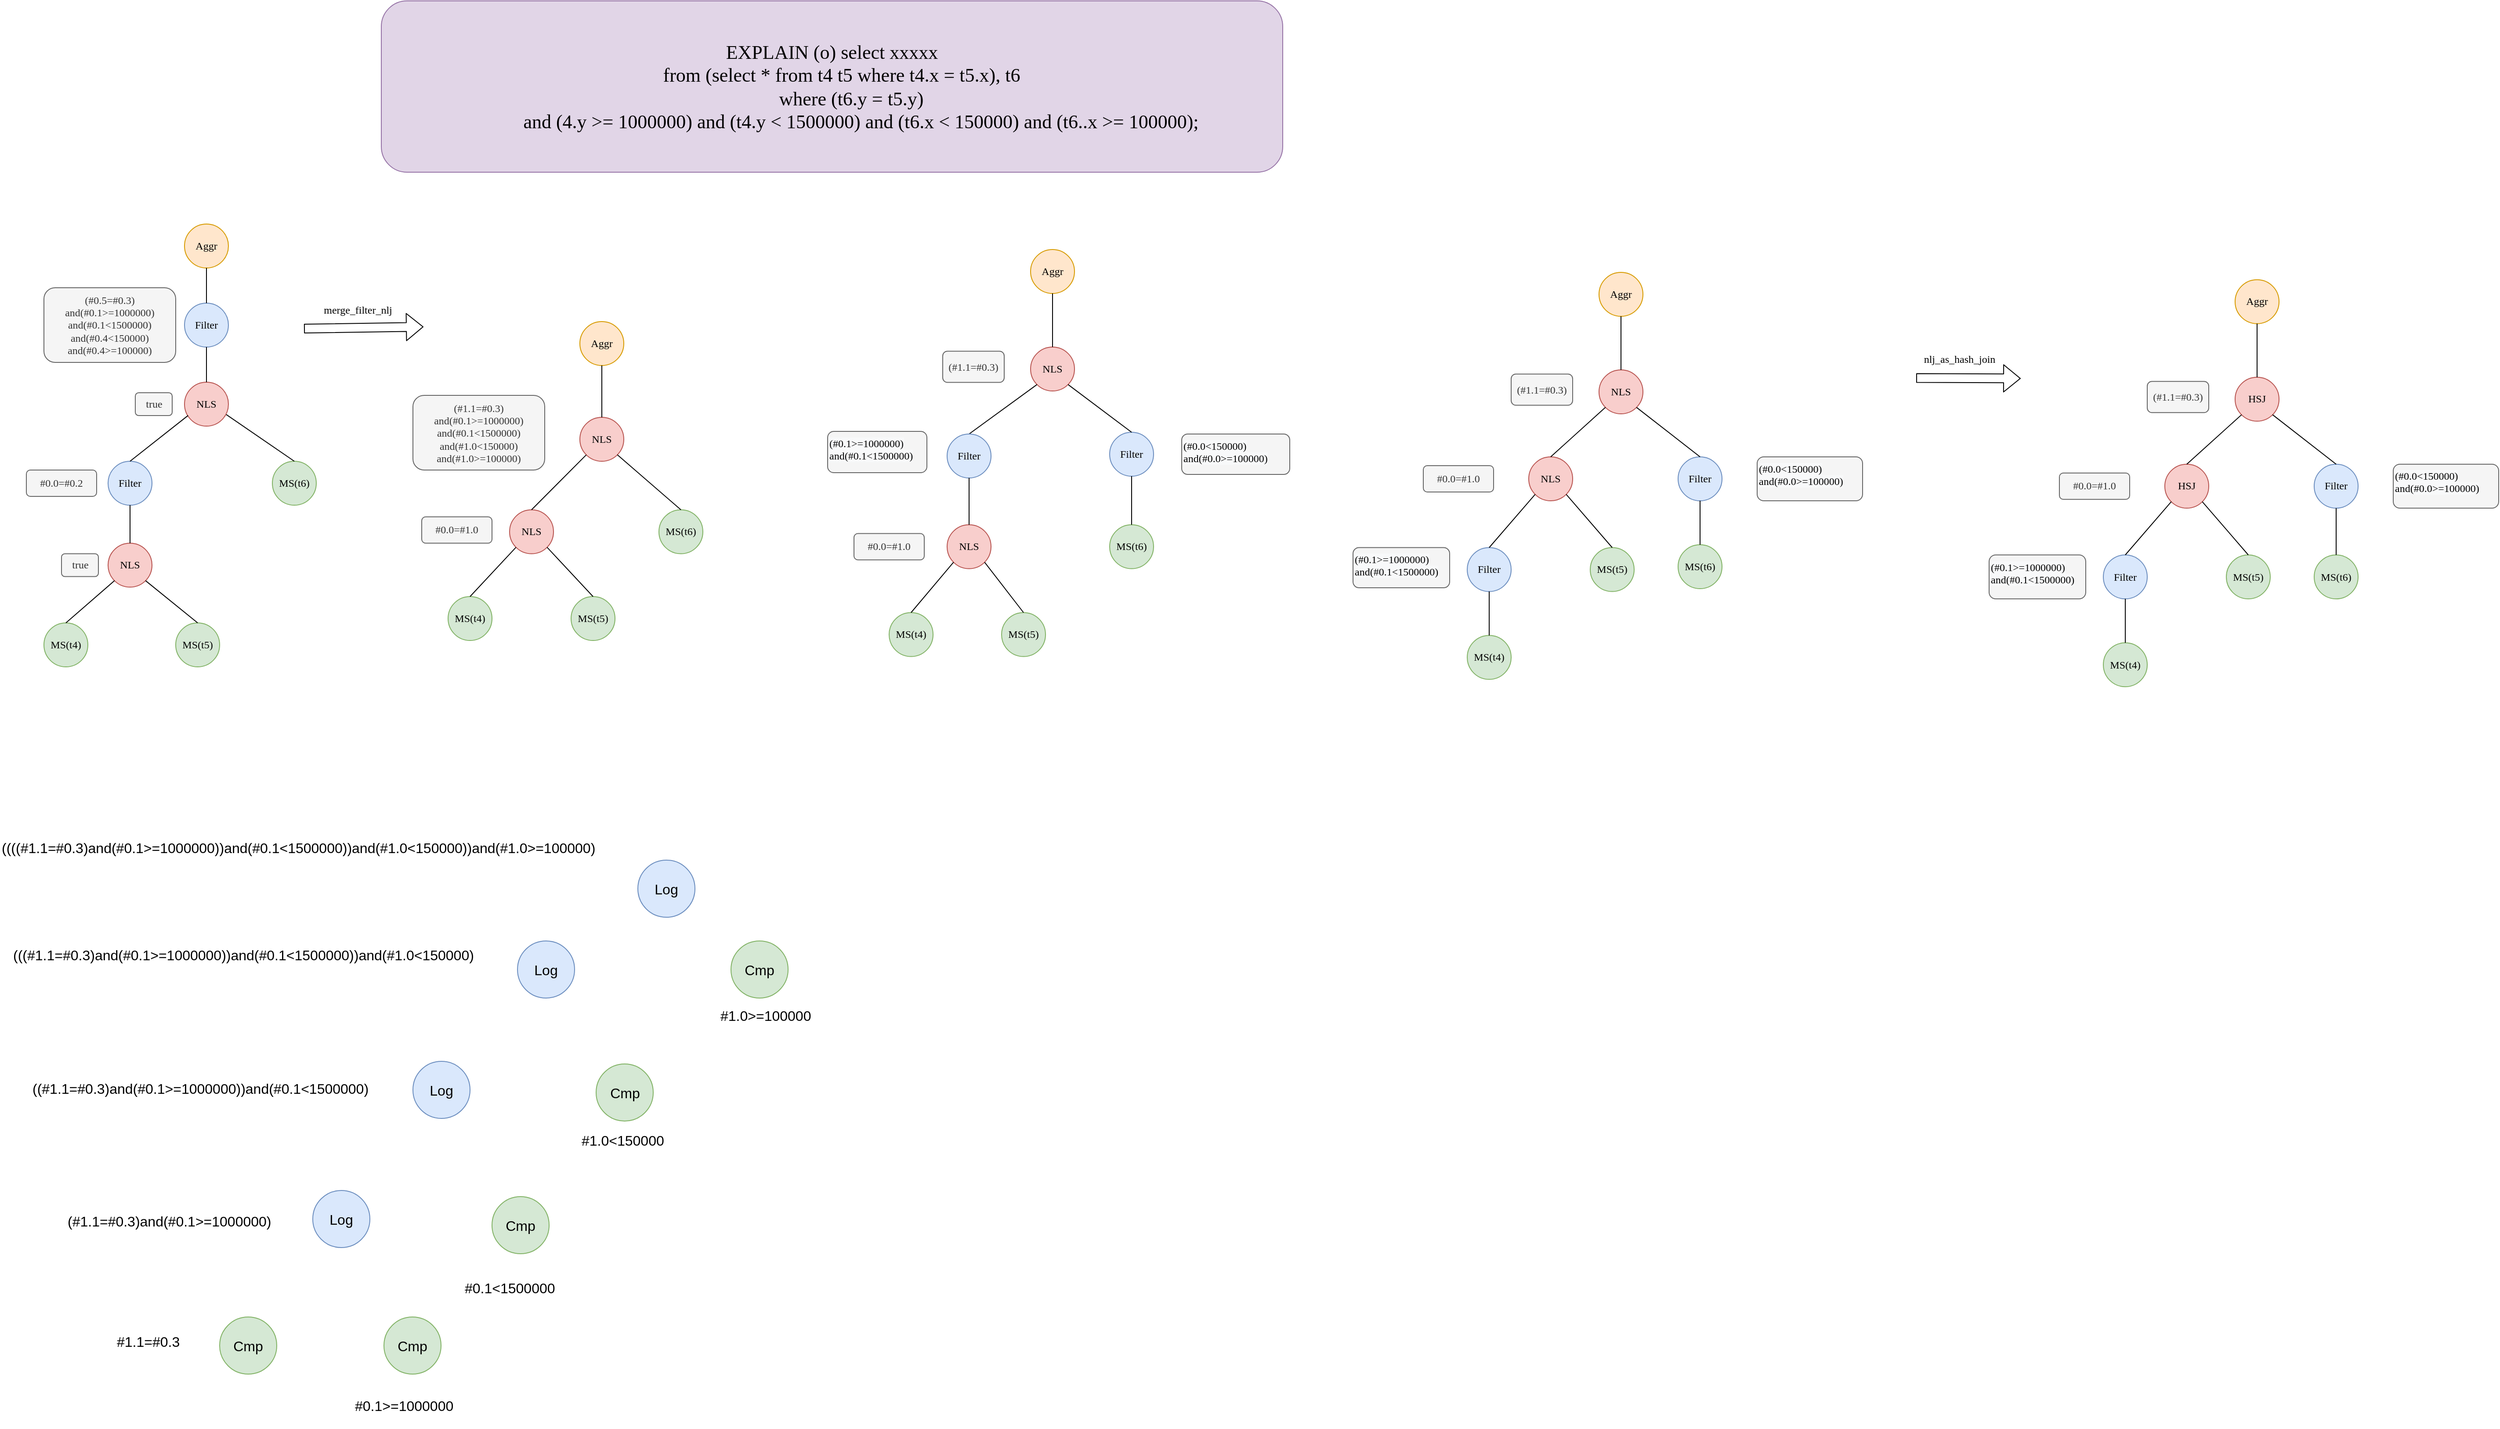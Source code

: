 <mxfile version="20.3.0" type="device"><diagram id="5BOaYVSfioatcunA-QAa" name="第 1 页"><mxGraphModel dx="1883" dy="1316" grid="0" gridSize="10" guides="1" tooltips="1" connect="1" arrows="1" fold="1" page="0" pageScale="1" pageWidth="827" pageHeight="1169" background="none" math="0" shadow="0"><root><mxCell id="0"/><mxCell id="1" parent="0"/><mxCell id="GX9_ylakRHhqw2hzTpyP-2" value="&lt;font face=&quot;Comic Sans MS&quot;&gt;Aggr&lt;/font&gt;" style="ellipse;whiteSpace=wrap;html=1;aspect=fixed;fillColor=#ffe6cc;strokeColor=#d79b00;rounded=1;" vertex="1" parent="1"><mxGeometry x="40" y="196" width="50" height="50" as="geometry"/></mxCell><mxCell id="GX9_ylakRHhqw2hzTpyP-3" value="&lt;font face=&quot;Comic Sans MS&quot;&gt;Filter&lt;/font&gt;" style="ellipse;whiteSpace=wrap;html=1;aspect=fixed;fillColor=#dae8fc;strokeColor=#6c8ebf;rounded=1;" vertex="1" parent="1"><mxGeometry x="40" y="286" width="50" height="50" as="geometry"/></mxCell><mxCell id="GX9_ylakRHhqw2hzTpyP-4" value="&lt;font face=&quot;Comic Sans MS&quot;&gt;Filter&lt;/font&gt;" style="ellipse;whiteSpace=wrap;html=1;aspect=fixed;fillColor=#dae8fc;strokeColor=#6c8ebf;direction=west;rounded=1;" vertex="1" parent="1"><mxGeometry x="-47" y="466" width="50" height="50" as="geometry"/></mxCell><mxCell id="GX9_ylakRHhqw2hzTpyP-5" value="&lt;font face=&quot;Comic Sans MS&quot;&gt;MS(t6)&lt;/font&gt;" style="ellipse;whiteSpace=wrap;html=1;aspect=fixed;fillColor=#d5e8d4;strokeColor=#82b366;rounded=1;" vertex="1" parent="1"><mxGeometry x="140" y="466" width="50" height="50" as="geometry"/></mxCell><mxCell id="GX9_ylakRHhqw2hzTpyP-6" value="&lt;font face=&quot;Comic Sans MS&quot;&gt;NLS&lt;/font&gt;" style="ellipse;whiteSpace=wrap;html=1;aspect=fixed;fillColor=#f8cecc;strokeColor=#b85450;rounded=1;" vertex="1" parent="1"><mxGeometry x="-47" y="559.25" width="50" height="50" as="geometry"/></mxCell><mxCell id="GX9_ylakRHhqw2hzTpyP-7" value="&lt;font face=&quot;Comic Sans MS&quot;&gt;MS(t4)&lt;/font&gt;" style="ellipse;whiteSpace=wrap;html=1;aspect=fixed;fillColor=#d5e8d4;strokeColor=#82b366;rounded=1;" vertex="1" parent="1"><mxGeometry x="-120" y="650" width="50" height="50" as="geometry"/></mxCell><mxCell id="GX9_ylakRHhqw2hzTpyP-8" value="&lt;font face=&quot;Comic Sans MS&quot;&gt;MS(t5)&lt;br&gt;&lt;/font&gt;" style="ellipse;whiteSpace=wrap;html=1;aspect=fixed;fillColor=#d5e8d4;strokeColor=#82b366;direction=south;rounded=1;" vertex="1" parent="1"><mxGeometry x="30" y="650" width="50" height="50" as="geometry"/></mxCell><mxCell id="GX9_ylakRHhqw2hzTpyP-9" value="&lt;font face=&quot;Comic Sans MS&quot;&gt;NLS&lt;/font&gt;" style="ellipse;whiteSpace=wrap;html=1;aspect=fixed;fillColor=#f8cecc;strokeColor=#b85450;rounded=1;" vertex="1" parent="1"><mxGeometry x="40" y="376" width="50" height="50" as="geometry"/></mxCell><mxCell id="GX9_ylakRHhqw2hzTpyP-10" value="(#0.5=#0.3)&lt;br&gt;and(#0.1&amp;gt;=1000000)&lt;br&gt;and(#0.1&amp;lt;1500000)&lt;br&gt;and(#0.4&amp;lt;150000)&lt;br&gt;and(#0.4&amp;gt;=100000)" style="text;html=1;strokeColor=#666666;fillColor=#f5f5f5;align=center;verticalAlign=middle;whiteSpace=wrap;rounded=1;fontFamily=Comic Sans MS;fontColor=#333333;" vertex="1" parent="1"><mxGeometry x="-120" y="268.5" width="150" height="85" as="geometry"/></mxCell><mxCell id="GX9_ylakRHhqw2hzTpyP-11" value="&lt;div style=&quot;font-size: 22px;&quot;&gt;&lt;font style=&quot;font-size: 22px;&quot;&gt;EXPLAIN (o) select xxxxx&lt;/font&gt;&lt;/div&gt;&lt;div style=&quot;font-size: 22px;&quot;&gt;&lt;font style=&quot;font-size: 22px;&quot;&gt;&amp;nbsp; &amp;nbsp; from (select * from t4 t5 where t4.x = t5.x), t6&lt;/font&gt;&lt;/div&gt;&lt;div style=&quot;font-size: 22px;&quot;&gt;&lt;font style=&quot;font-size: 22px;&quot;&gt;&amp;nbsp; &amp;nbsp; &amp;nbsp; &amp;nbsp; where (t6.y = t5.y)&lt;/font&gt;&lt;/div&gt;&lt;div style=&quot;font-size: 22px;&quot;&gt;&lt;font style=&quot;font-size: 22px;&quot;&gt;&amp;nbsp; &amp;nbsp; &amp;nbsp; &amp;nbsp; &amp;nbsp; &amp;nbsp; and (4.y &amp;gt;= 1000000) and (t4.y &amp;lt; 1500000) and (t6.x &amp;lt; 150000) and (t6..x &amp;gt;= 100000);&lt;/font&gt;&lt;/div&gt;" style="text;html=1;align=center;verticalAlign=middle;whiteSpace=wrap;rounded=1;fontFamily=Lucida Console;fontStyle=0;fillColor=#e1d5e7;strokeColor=#9673a6;" vertex="1" parent="1"><mxGeometry x="264" y="-58" width="1026" height="195" as="geometry"/></mxCell><mxCell id="GX9_ylakRHhqw2hzTpyP-23" value="&lt;font face=&quot;Comic Sans MS&quot;&gt;Aggr&lt;/font&gt;" style="ellipse;whiteSpace=wrap;html=1;aspect=fixed;fillColor=#ffe6cc;strokeColor=#d79b00;rounded=1;" vertex="1" parent="1"><mxGeometry x="490" y="307" width="50" height="50" as="geometry"/></mxCell><mxCell id="GX9_ylakRHhqw2hzTpyP-27" value="&lt;font face=&quot;Comic Sans MS&quot;&gt;NLS&lt;/font&gt;" style="ellipse;whiteSpace=wrap;html=1;aspect=fixed;fillColor=#f8cecc;strokeColor=#b85450;rounded=1;" vertex="1" parent="1"><mxGeometry x="410" y="521.25" width="50" height="50" as="geometry"/></mxCell><mxCell id="GX9_ylakRHhqw2hzTpyP-30" value="&lt;font face=&quot;Comic Sans MS&quot;&gt;NLS&lt;/font&gt;" style="ellipse;whiteSpace=wrap;html=1;aspect=fixed;fillColor=#f8cecc;strokeColor=#b85450;rounded=1;" vertex="1" parent="1"><mxGeometry x="490" y="416" width="50" height="50" as="geometry"/></mxCell><mxCell id="GX9_ylakRHhqw2hzTpyP-31" value="(#1.1=#0.3)&lt;br&gt;and(#0.1&amp;gt;=1000000)&lt;br&gt;and(#0.1&amp;lt;1500000)&lt;br&gt;and(#1.0&amp;lt;150000)&lt;br&gt;and(#1.0&amp;gt;=100000)" style="text;html=1;strokeColor=#666666;fillColor=#f5f5f5;align=center;verticalAlign=middle;whiteSpace=wrap;rounded=1;fontFamily=Comic Sans MS;fontColor=#333333;" vertex="1" parent="1"><mxGeometry x="300" y="391" width="150" height="85" as="geometry"/></mxCell><mxCell id="GX9_ylakRHhqw2hzTpyP-33" value="#0.0=#0.2" style="text;html=1;strokeColor=#666666;fillColor=#f5f5f5;align=center;verticalAlign=middle;whiteSpace=wrap;rounded=1;fontFamily=Comic Sans MS;fontColor=#333333;" vertex="1" parent="1"><mxGeometry x="-140" y="476" width="80" height="30" as="geometry"/></mxCell><mxCell id="GX9_ylakRHhqw2hzTpyP-34" value="true" style="text;html=1;align=center;verticalAlign=middle;resizable=0;points=[];autosize=1;strokeColor=#666666;fillColor=#f5f5f5;fontFamily=Comic Sans MS;fontColor=#333333;rounded=1;" vertex="1" parent="1"><mxGeometry x="-16" y="388" width="42" height="26" as="geometry"/></mxCell><mxCell id="GX9_ylakRHhqw2hzTpyP-35" value="true" style="text;html=1;align=center;verticalAlign=middle;resizable=0;points=[];autosize=1;strokeColor=#666666;fillColor=#f5f5f5;fontFamily=Comic Sans MS;fontColor=#333333;rounded=1;" vertex="1" parent="1"><mxGeometry x="-100" y="571.25" width="42" height="26" as="geometry"/></mxCell><mxCell id="GX9_ylakRHhqw2hzTpyP-36" value="#0.0=#1.0" style="text;html=1;strokeColor=#666666;fillColor=#f5f5f5;align=center;verticalAlign=middle;whiteSpace=wrap;rounded=1;fontFamily=Comic Sans MS;fontColor=#333333;" vertex="1" parent="1"><mxGeometry x="310" y="529.25" width="80" height="30" as="geometry"/></mxCell><mxCell id="GX9_ylakRHhqw2hzTpyP-37" value="&lt;font face=&quot;Comic Sans MS&quot;&gt;MS(t6)&lt;/font&gt;" style="ellipse;whiteSpace=wrap;html=1;aspect=fixed;fillColor=#d5e8d4;strokeColor=#82b366;rounded=1;" vertex="1" parent="1"><mxGeometry x="580" y="521.25" width="50" height="50" as="geometry"/></mxCell><mxCell id="GX9_ylakRHhqw2hzTpyP-38" value="&lt;font face=&quot;Comic Sans MS&quot;&gt;MS(t4)&lt;/font&gt;" style="ellipse;whiteSpace=wrap;html=1;aspect=fixed;fillColor=#d5e8d4;strokeColor=#82b366;rounded=1;" vertex="1" parent="1"><mxGeometry x="340" y="620" width="50" height="50" as="geometry"/></mxCell><mxCell id="GX9_ylakRHhqw2hzTpyP-39" value="&lt;font face=&quot;Comic Sans MS&quot;&gt;MS(t5)&lt;br&gt;&lt;/font&gt;" style="ellipse;whiteSpace=wrap;html=1;aspect=fixed;fillColor=#d5e8d4;strokeColor=#82b366;rounded=1;" vertex="1" parent="1"><mxGeometry x="480" y="620" width="50" height="50" as="geometry"/></mxCell><mxCell id="GX9_ylakRHhqw2hzTpyP-40" value="&lt;font face=&quot;Comic Sans MS&quot;&gt;Aggr&lt;/font&gt;" style="ellipse;whiteSpace=wrap;html=1;aspect=fixed;fillColor=#ffe6cc;strokeColor=#d79b00;rounded=1;" vertex="1" parent="1"><mxGeometry x="1650" y="251" width="50" height="50" as="geometry"/></mxCell><mxCell id="GX9_ylakRHhqw2hzTpyP-41" value="&lt;font face=&quot;Comic Sans MS&quot;&gt;NLS&lt;/font&gt;" style="ellipse;whiteSpace=wrap;html=1;aspect=fixed;fillColor=#f8cecc;strokeColor=#b85450;rounded=1;" vertex="1" parent="1"><mxGeometry x="1570" y="461" width="50" height="50" as="geometry"/></mxCell><mxCell id="GX9_ylakRHhqw2hzTpyP-42" value="&lt;font face=&quot;Comic Sans MS&quot;&gt;NLS&lt;/font&gt;" style="ellipse;whiteSpace=wrap;html=1;aspect=fixed;fillColor=#f8cecc;strokeColor=#b85450;rounded=1;" vertex="1" parent="1"><mxGeometry x="1650" y="362" width="50" height="50" as="geometry"/></mxCell><mxCell id="GX9_ylakRHhqw2hzTpyP-43" value="(#1.1=#0.3)&lt;br&gt;" style="text;html=1;strokeColor=#666666;fillColor=#f5f5f5;align=center;verticalAlign=middle;whiteSpace=wrap;rounded=1;fontFamily=Comic Sans MS;fontColor=#333333;" vertex="1" parent="1"><mxGeometry x="1550" y="366.75" width="70" height="35.5" as="geometry"/></mxCell><mxCell id="GX9_ylakRHhqw2hzTpyP-44" value="#0.0=#1.0" style="text;html=1;strokeColor=#666666;fillColor=#f5f5f5;align=center;verticalAlign=middle;whiteSpace=wrap;rounded=1;fontFamily=Comic Sans MS;fontColor=#333333;" vertex="1" parent="1"><mxGeometry x="1450" y="471" width="80" height="30" as="geometry"/></mxCell><mxCell id="GX9_ylakRHhqw2hzTpyP-45" value="&lt;font face=&quot;Comic Sans MS&quot;&gt;MS(t6)&lt;/font&gt;" style="ellipse;whiteSpace=wrap;html=1;aspect=fixed;fillColor=#d5e8d4;strokeColor=#82b366;rounded=1;" vertex="1" parent="1"><mxGeometry x="1740" y="561" width="50" height="50" as="geometry"/></mxCell><mxCell id="GX9_ylakRHhqw2hzTpyP-46" value="&lt;font face=&quot;Comic Sans MS&quot;&gt;MS(t4)&lt;/font&gt;" style="ellipse;whiteSpace=wrap;html=1;aspect=fixed;fillColor=#d5e8d4;strokeColor=#82b366;rounded=1;" vertex="1" parent="1"><mxGeometry x="1500" y="664.25" width="50" height="50" as="geometry"/></mxCell><mxCell id="GX9_ylakRHhqw2hzTpyP-47" value="&lt;font face=&quot;Comic Sans MS&quot;&gt;MS(t5)&lt;br&gt;&lt;/font&gt;" style="ellipse;whiteSpace=wrap;html=1;aspect=fixed;fillColor=#d5e8d4;strokeColor=#82b366;rounded=1;" vertex="1" parent="1"><mxGeometry x="1640" y="564.25" width="50" height="50" as="geometry"/></mxCell><mxCell id="GX9_ylakRHhqw2hzTpyP-48" value="&lt;font face=&quot;Comic Sans MS&quot;&gt;Filter&lt;/font&gt;" style="ellipse;whiteSpace=wrap;html=1;aspect=fixed;fillColor=#dae8fc;strokeColor=#6c8ebf;rounded=1;" vertex="1" parent="1"><mxGeometry x="1740" y="461" width="50" height="50" as="geometry"/></mxCell><mxCell id="GX9_ylakRHhqw2hzTpyP-49" value="&lt;font face=&quot;Comic Sans MS&quot;&gt;Filter&lt;/font&gt;" style="ellipse;whiteSpace=wrap;html=1;aspect=fixed;fillColor=#dae8fc;strokeColor=#6c8ebf;rounded=1;" vertex="1" parent="1"><mxGeometry x="1500" y="564.25" width="50" height="50" as="geometry"/></mxCell><mxCell id="GX9_ylakRHhqw2hzTpyP-50" value="&lt;span style=&quot;color: rgb(0, 0, 0); font-family: &amp;quot;Comic Sans MS&amp;quot;; font-size: 12px; font-style: normal; font-variant-ligatures: normal; font-variant-caps: normal; font-weight: 400; letter-spacing: normal; orphans: 2; text-align: center; text-indent: 0px; text-transform: none; widows: 2; word-spacing: 0px; -webkit-text-stroke-width: 0px; background-color: rgb(248, 249, 250); text-decoration-thickness: initial; text-decoration-style: initial; text-decoration-color: initial; float: none; display: inline !important;&quot;&gt;(#0.0&amp;lt;150000)&lt;/span&gt;&lt;br style=&quot;color: rgb(0, 0, 0); font-family: &amp;quot;Comic Sans MS&amp;quot;; font-size: 12px; font-style: normal; font-variant-ligatures: normal; font-variant-caps: normal; font-weight: 400; letter-spacing: normal; orphans: 2; text-align: center; text-indent: 0px; text-transform: none; widows: 2; word-spacing: 0px; -webkit-text-stroke-width: 0px; background-color: rgb(248, 249, 250); text-decoration-thickness: initial; text-decoration-style: initial; text-decoration-color: initial;&quot;&gt;&lt;span style=&quot;color: rgb(0, 0, 0); font-family: &amp;quot;Comic Sans MS&amp;quot;; font-size: 12px; font-style: normal; font-variant-ligatures: normal; font-variant-caps: normal; font-weight: 400; letter-spacing: normal; orphans: 2; text-align: center; text-indent: 0px; text-transform: none; widows: 2; word-spacing: 0px; -webkit-text-stroke-width: 0px; background-color: rgb(248, 249, 250); text-decoration-thickness: initial; text-decoration-style: initial; text-decoration-color: initial; float: none; display: inline !important;&quot;&gt;and(#0.0&amp;gt;=100000)&lt;/span&gt;" style="text;whiteSpace=wrap;html=1;fontFamily=Comic Sans MS;fillColor=#f5f5f5;fontColor=#333333;strokeColor=#666666;rounded=1;" vertex="1" parent="1"><mxGeometry x="1830" y="461" width="120" height="50" as="geometry"/></mxCell><mxCell id="GX9_ylakRHhqw2hzTpyP-51" value="&lt;span style=&quot;color: rgb(0, 0, 0); font-family: &amp;quot;Comic Sans MS&amp;quot;; font-size: 12px; font-style: normal; font-variant-ligatures: normal; font-variant-caps: normal; font-weight: 400; letter-spacing: normal; orphans: 2; text-align: center; text-indent: 0px; text-transform: none; widows: 2; word-spacing: 0px; -webkit-text-stroke-width: 0px; background-color: rgb(248, 249, 250); text-decoration-thickness: initial; text-decoration-style: initial; text-decoration-color: initial; float: none; display: inline !important;&quot;&gt;(#0.1&amp;gt;=1000000)&lt;/span&gt;&lt;br style=&quot;color: rgb(0, 0, 0); font-family: &amp;quot;Comic Sans MS&amp;quot;; font-size: 12px; font-style: normal; font-variant-ligatures: normal; font-variant-caps: normal; font-weight: 400; letter-spacing: normal; orphans: 2; text-align: center; text-indent: 0px; text-transform: none; widows: 2; word-spacing: 0px; -webkit-text-stroke-width: 0px; background-color: rgb(248, 249, 250); text-decoration-thickness: initial; text-decoration-style: initial; text-decoration-color: initial;&quot;&gt;&lt;span style=&quot;color: rgb(0, 0, 0); font-family: &amp;quot;Comic Sans MS&amp;quot;; font-size: 12px; font-style: normal; font-variant-ligatures: normal; font-variant-caps: normal; font-weight: 400; letter-spacing: normal; orphans: 2; text-align: center; text-indent: 0px; text-transform: none; widows: 2; word-spacing: 0px; -webkit-text-stroke-width: 0px; background-color: rgb(248, 249, 250); text-decoration-thickness: initial; text-decoration-style: initial; text-decoration-color: initial; float: none; display: inline !important;&quot;&gt;and(#0.1&amp;lt;1500000)&lt;/span&gt;" style="text;whiteSpace=wrap;html=1;fontFamily=Comic Sans MS;fillColor=#f5f5f5;fontColor=#333333;strokeColor=#666666;rounded=1;" vertex="1" parent="1"><mxGeometry x="1370" y="564.25" width="110" height="45.75" as="geometry"/></mxCell><mxCell id="GX9_ylakRHhqw2hzTpyP-57" value="" style="endArrow=none;html=1;rounded=1;fontFamily=Comic Sans MS;entryX=0.081;entryY=0.759;entryDx=0;entryDy=0;entryPerimeter=0;exitX=0.5;exitY=1;exitDx=0;exitDy=0;" edge="1" parent="1" source="GX9_ylakRHhqw2hzTpyP-4" target="GX9_ylakRHhqw2hzTpyP-9"><mxGeometry width="50" height="50" relative="1" as="geometry"><mxPoint x="-10" y="466" as="sourcePoint"/><mxPoint x="40" y="416" as="targetPoint"/></mxGeometry></mxCell><mxCell id="GX9_ylakRHhqw2hzTpyP-58" value="" style="endArrow=none;html=1;rounded=1;fontFamily=Comic Sans MS;entryX=0.95;entryY=0.736;entryDx=0;entryDy=0;entryPerimeter=0;exitX=0.5;exitY=0;exitDx=0;exitDy=0;" edge="1" parent="1" source="GX9_ylakRHhqw2hzTpyP-5" target="GX9_ylakRHhqw2hzTpyP-9"><mxGeometry width="50" height="50" relative="1" as="geometry"><mxPoint x="41" y="470" as="sourcePoint"/><mxPoint x="91" y="420" as="targetPoint"/></mxGeometry></mxCell><mxCell id="GX9_ylakRHhqw2hzTpyP-59" value="" style="endArrow=none;html=1;rounded=1;fontFamily=Comic Sans MS;entryX=0.5;entryY=0;entryDx=0;entryDy=0;" edge="1" parent="1" source="GX9_ylakRHhqw2hzTpyP-6" target="GX9_ylakRHhqw2hzTpyP-4"><mxGeometry width="50" height="50" relative="1" as="geometry"><mxPoint x="41" y="570" as="sourcePoint"/><mxPoint x="91" y="520" as="targetPoint"/></mxGeometry></mxCell><mxCell id="GX9_ylakRHhqw2hzTpyP-60" value="" style="endArrow=none;html=1;rounded=1;fontFamily=Comic Sans MS;entryX=0.5;entryY=1;entryDx=0;entryDy=0;exitX=0.5;exitY=0;exitDx=0;exitDy=0;" edge="1" parent="1" source="GX9_ylakRHhqw2hzTpyP-3" target="GX9_ylakRHhqw2hzTpyP-2"><mxGeometry width="50" height="50" relative="1" as="geometry"><mxPoint x="41" y="380" as="sourcePoint"/><mxPoint x="91" y="330" as="targetPoint"/></mxGeometry></mxCell><mxCell id="GX9_ylakRHhqw2hzTpyP-61" value="" style="endArrow=none;html=1;rounded=1;fontFamily=Comic Sans MS;entryX=0.5;entryY=1;entryDx=0;entryDy=0;exitX=0.5;exitY=0;exitDx=0;exitDy=0;" edge="1" parent="1" source="GX9_ylakRHhqw2hzTpyP-9" target="GX9_ylakRHhqw2hzTpyP-3"><mxGeometry width="50" height="50" relative="1" as="geometry"><mxPoint x="41" y="380" as="sourcePoint"/><mxPoint x="91" y="330" as="targetPoint"/></mxGeometry></mxCell><mxCell id="GX9_ylakRHhqw2hzTpyP-62" value="" style="endArrow=none;html=1;rounded=1;fontFamily=Comic Sans MS;exitX=0.5;exitY=0;exitDx=0;exitDy=0;entryX=0;entryY=1;entryDx=0;entryDy=0;" edge="1" parent="1" source="GX9_ylakRHhqw2hzTpyP-7" target="GX9_ylakRHhqw2hzTpyP-6"><mxGeometry width="50" height="50" relative="1" as="geometry"><mxPoint x="14" y="610" as="sourcePoint"/><mxPoint x="64" y="560" as="targetPoint"/></mxGeometry></mxCell><mxCell id="GX9_ylakRHhqw2hzTpyP-63" value="" style="endArrow=none;html=1;rounded=1;fontFamily=Comic Sans MS;exitX=1;exitY=1;exitDx=0;exitDy=0;entryX=0;entryY=0.5;entryDx=0;entryDy=0;" edge="1" parent="1" source="GX9_ylakRHhqw2hzTpyP-6" target="GX9_ylakRHhqw2hzTpyP-8"><mxGeometry width="50" height="50" relative="1" as="geometry"><mxPoint x="14" y="610" as="sourcePoint"/><mxPoint x="64" y="560" as="targetPoint"/></mxGeometry></mxCell><mxCell id="GX9_ylakRHhqw2hzTpyP-64" value="" style="endArrow=none;html=1;rounded=1;fontFamily=Comic Sans MS;entryX=0.5;entryY=1;entryDx=0;entryDy=0;exitX=0.5;exitY=0;exitDx=0;exitDy=0;" edge="1" parent="1" source="GX9_ylakRHhqw2hzTpyP-30" target="GX9_ylakRHhqw2hzTpyP-23"><mxGeometry width="50" height="50" relative="1" as="geometry"><mxPoint x="600" y="390.75" as="sourcePoint"/><mxPoint x="650" y="340.75" as="targetPoint"/></mxGeometry></mxCell><mxCell id="GX9_ylakRHhqw2hzTpyP-65" value="" style="endArrow=none;html=1;rounded=1;fontFamily=Comic Sans MS;entryX=0.5;entryY=0;entryDx=0;entryDy=0;exitX=1;exitY=1;exitDx=0;exitDy=0;" edge="1" parent="1" source="GX9_ylakRHhqw2hzTpyP-30" target="GX9_ylakRHhqw2hzTpyP-37"><mxGeometry width="50" height="50" relative="1" as="geometry"><mxPoint x="524" y="400.75" as="sourcePoint"/><mxPoint x="524" y="353.5" as="targetPoint"/></mxGeometry></mxCell><mxCell id="GX9_ylakRHhqw2hzTpyP-66" value="" style="endArrow=none;html=1;rounded=1;fontFamily=Comic Sans MS;entryX=0;entryY=1;entryDx=0;entryDy=0;exitX=0.5;exitY=0;exitDx=0;exitDy=0;" edge="1" parent="1" source="GX9_ylakRHhqw2hzTpyP-27" target="GX9_ylakRHhqw2hzTpyP-30"><mxGeometry width="50" height="50" relative="1" as="geometry"><mxPoint x="541.678" y="443.428" as="sourcePoint"/><mxPoint x="586" y="496.75" as="targetPoint"/></mxGeometry></mxCell><mxCell id="GX9_ylakRHhqw2hzTpyP-67" value="" style="endArrow=none;html=1;rounded=1;fontFamily=Comic Sans MS;exitX=0.5;exitY=0;exitDx=0;exitDy=0;entryX=0;entryY=1;entryDx=0;entryDy=0;" edge="1" parent="1" source="GX9_ylakRHhqw2hzTpyP-38" target="GX9_ylakRHhqw2hzTpyP-27"><mxGeometry width="50" height="50" relative="1" as="geometry"><mxPoint x="470" y="635.25" as="sourcePoint"/><mxPoint x="390" y="580" as="targetPoint"/></mxGeometry></mxCell><mxCell id="GX9_ylakRHhqw2hzTpyP-68" value="" style="endArrow=none;html=1;rounded=1;fontFamily=Comic Sans MS;exitX=0.5;exitY=0;exitDx=0;exitDy=0;entryX=1;entryY=1;entryDx=0;entryDy=0;" edge="1" parent="1" source="GX9_ylakRHhqw2hzTpyP-39" target="GX9_ylakRHhqw2hzTpyP-27"><mxGeometry width="50" height="50" relative="1" as="geometry"><mxPoint x="395" y="644.5" as="sourcePoint"/><mxPoint x="427.322" y="573.928" as="targetPoint"/></mxGeometry></mxCell><mxCell id="GX9_ylakRHhqw2hzTpyP-69" value="" style="endArrow=none;html=1;rounded=1;fontFamily=Comic Sans MS;entryX=0;entryY=1;entryDx=0;entryDy=0;exitX=0.5;exitY=0;exitDx=0;exitDy=0;" edge="1" parent="1" source="GX9_ylakRHhqw2hzTpyP-41" target="GX9_ylakRHhqw2hzTpyP-42"><mxGeometry width="50" height="50" relative="1" as="geometry"><mxPoint x="1560" y="455" as="sourcePoint"/><mxPoint x="1610" y="405" as="targetPoint"/></mxGeometry></mxCell><mxCell id="GX9_ylakRHhqw2hzTpyP-70" value="" style="endArrow=none;html=1;rounded=1;fontFamily=Comic Sans MS;entryX=1;entryY=1;entryDx=0;entryDy=0;exitX=0.5;exitY=0;exitDx=0;exitDy=0;" edge="1" parent="1" source="GX9_ylakRHhqw2hzTpyP-48" target="GX9_ylakRHhqw2hzTpyP-42"><mxGeometry width="50" height="50" relative="1" as="geometry"><mxPoint x="1560" y="455" as="sourcePoint"/><mxPoint x="1610" y="405" as="targetPoint"/></mxGeometry></mxCell><mxCell id="GX9_ylakRHhqw2hzTpyP-71" value="" style="endArrow=none;html=1;rounded=1;fontFamily=Comic Sans MS;exitX=0.5;exitY=0;exitDx=0;exitDy=0;entryX=0.5;entryY=1;entryDx=0;entryDy=0;" edge="1" parent="1" source="GX9_ylakRHhqw2hzTpyP-46" target="GX9_ylakRHhqw2hzTpyP-49"><mxGeometry width="50" height="50" relative="1" as="geometry"><mxPoint x="1560" y="525" as="sourcePoint"/><mxPoint x="1610" y="475" as="targetPoint"/></mxGeometry></mxCell><mxCell id="GX9_ylakRHhqw2hzTpyP-73" value="" style="endArrow=none;html=1;rounded=1;fontFamily=Comic Sans MS;exitX=0.5;exitY=0;exitDx=0;exitDy=0;entryX=0;entryY=1;entryDx=0;entryDy=0;" edge="1" parent="1" source="GX9_ylakRHhqw2hzTpyP-49" target="GX9_ylakRHhqw2hzTpyP-41"><mxGeometry width="50" height="50" relative="1" as="geometry"><mxPoint x="1560" y="525" as="sourcePoint"/><mxPoint x="1610" y="475" as="targetPoint"/></mxGeometry></mxCell><mxCell id="GX9_ylakRHhqw2hzTpyP-74" value="" style="endArrow=none;html=1;rounded=1;fontFamily=Comic Sans MS;entryX=0.5;entryY=0;entryDx=0;entryDy=0;exitX=0.5;exitY=1;exitDx=0;exitDy=0;" edge="1" parent="1" source="GX9_ylakRHhqw2hzTpyP-48" target="GX9_ylakRHhqw2hzTpyP-45"><mxGeometry width="50" height="50" relative="1" as="geometry"><mxPoint x="1560" y="525" as="sourcePoint"/><mxPoint x="1610" y="475" as="targetPoint"/></mxGeometry></mxCell><mxCell id="GX9_ylakRHhqw2hzTpyP-75" value="" style="endArrow=none;html=1;rounded=1;fontFamily=Comic Sans MS;exitX=1;exitY=1;exitDx=0;exitDy=0;entryX=0.5;entryY=0;entryDx=0;entryDy=0;" edge="1" parent="1" source="GX9_ylakRHhqw2hzTpyP-41" target="GX9_ylakRHhqw2hzTpyP-47"><mxGeometry width="50" height="50" relative="1" as="geometry"><mxPoint x="1560" y="525" as="sourcePoint"/><mxPoint x="1610" y="475" as="targetPoint"/></mxGeometry></mxCell><mxCell id="GX9_ylakRHhqw2hzTpyP-76" value="" style="endArrow=none;html=1;rounded=1;fontFamily=Comic Sans MS;entryX=0.5;entryY=1;entryDx=0;entryDy=0;exitX=0.5;exitY=0;exitDx=0;exitDy=0;" edge="1" parent="1" source="GX9_ylakRHhqw2hzTpyP-42" target="GX9_ylakRHhqw2hzTpyP-40"><mxGeometry width="50" height="50" relative="1" as="geometry"><mxPoint x="1560" y="385" as="sourcePoint"/><mxPoint x="1610" y="335" as="targetPoint"/></mxGeometry></mxCell><mxCell id="GX9_ylakRHhqw2hzTpyP-98" value="&lt;font face=&quot;Comic Sans MS&quot;&gt;Aggr&lt;/font&gt;" style="ellipse;whiteSpace=wrap;html=1;aspect=fixed;fillColor=#ffe6cc;strokeColor=#d79b00;rounded=1;" vertex="1" parent="1"><mxGeometry x="1003" y="225" width="50" height="50" as="geometry"/></mxCell><mxCell id="GX9_ylakRHhqw2hzTpyP-99" value="&lt;font face=&quot;Comic Sans MS&quot;&gt;NLS&lt;/font&gt;" style="ellipse;whiteSpace=wrap;html=1;aspect=fixed;fillColor=#f8cecc;strokeColor=#b85450;rounded=1;" vertex="1" parent="1"><mxGeometry x="908" y="538.25" width="50" height="50" as="geometry"/></mxCell><mxCell id="GX9_ylakRHhqw2hzTpyP-100" value="&lt;font face=&quot;Comic Sans MS&quot;&gt;NLS&lt;/font&gt;" style="ellipse;whiteSpace=wrap;html=1;aspect=fixed;fillColor=#f8cecc;strokeColor=#b85450;rounded=1;" vertex="1" parent="1"><mxGeometry x="1003" y="336" width="50" height="50" as="geometry"/></mxCell><mxCell id="GX9_ylakRHhqw2hzTpyP-101" value="(#1.1=#0.3)&lt;br&gt;" style="text;html=1;strokeColor=#666666;fillColor=#f5f5f5;align=center;verticalAlign=middle;whiteSpace=wrap;rounded=1;fontFamily=Comic Sans MS;fontColor=#333333;" vertex="1" parent="1"><mxGeometry x="903" y="340.75" width="70" height="35.5" as="geometry"/></mxCell><mxCell id="GX9_ylakRHhqw2hzTpyP-102" value="#0.0=#1.0" style="text;html=1;strokeColor=#666666;fillColor=#f5f5f5;align=center;verticalAlign=middle;whiteSpace=wrap;rounded=1;fontFamily=Comic Sans MS;fontColor=#333333;" vertex="1" parent="1"><mxGeometry x="802" y="548.25" width="80" height="30" as="geometry"/></mxCell><mxCell id="GX9_ylakRHhqw2hzTpyP-103" value="&lt;font face=&quot;Comic Sans MS&quot;&gt;MS(t6)&lt;/font&gt;" style="ellipse;whiteSpace=wrap;html=1;aspect=fixed;fillColor=#d5e8d4;strokeColor=#82b366;rounded=1;" vertex="1" parent="1"><mxGeometry x="1093" y="538.25" width="50" height="50" as="geometry"/></mxCell><mxCell id="GX9_ylakRHhqw2hzTpyP-104" value="&lt;font face=&quot;Comic Sans MS&quot;&gt;MS(t4)&lt;/font&gt;" style="ellipse;whiteSpace=wrap;html=1;aspect=fixed;fillColor=#d5e8d4;strokeColor=#82b366;rounded=1;" vertex="1" parent="1"><mxGeometry x="842" y="638.25" width="50" height="50" as="geometry"/></mxCell><mxCell id="GX9_ylakRHhqw2hzTpyP-105" value="&lt;font face=&quot;Comic Sans MS&quot;&gt;MS(t5)&lt;br&gt;&lt;/font&gt;" style="ellipse;whiteSpace=wrap;html=1;aspect=fixed;fillColor=#d5e8d4;strokeColor=#82b366;rounded=1;" vertex="1" parent="1"><mxGeometry x="970" y="638.25" width="50" height="50" as="geometry"/></mxCell><mxCell id="GX9_ylakRHhqw2hzTpyP-106" value="&lt;font face=&quot;Comic Sans MS&quot;&gt;Filter&lt;/font&gt;" style="ellipse;whiteSpace=wrap;html=1;aspect=fixed;fillColor=#dae8fc;strokeColor=#6c8ebf;rounded=1;" vertex="1" parent="1"><mxGeometry x="1093" y="433" width="50" height="50" as="geometry"/></mxCell><mxCell id="GX9_ylakRHhqw2hzTpyP-108" value="&lt;span style=&quot;color: rgb(0, 0, 0); font-family: &amp;quot;Comic Sans MS&amp;quot;; font-size: 12px; font-style: normal; font-variant-ligatures: normal; font-variant-caps: normal; font-weight: 400; letter-spacing: normal; orphans: 2; text-align: center; text-indent: 0px; text-transform: none; widows: 2; word-spacing: 0px; -webkit-text-stroke-width: 0px; background-color: rgb(248, 249, 250); text-decoration-thickness: initial; text-decoration-style: initial; text-decoration-color: initial; float: none; display: inline !important;&quot;&gt;(#0.0&amp;lt;150000)&lt;/span&gt;&lt;br style=&quot;color: rgb(0, 0, 0); font-family: &amp;quot;Comic Sans MS&amp;quot;; font-size: 12px; font-style: normal; font-variant-ligatures: normal; font-variant-caps: normal; font-weight: 400; letter-spacing: normal; orphans: 2; text-align: center; text-indent: 0px; text-transform: none; widows: 2; word-spacing: 0px; -webkit-text-stroke-width: 0px; background-color: rgb(248, 249, 250); text-decoration-thickness: initial; text-decoration-style: initial; text-decoration-color: initial;&quot;&gt;&lt;span style=&quot;color: rgb(0, 0, 0); font-family: &amp;quot;Comic Sans MS&amp;quot;; font-size: 12px; font-style: normal; font-variant-ligatures: normal; font-variant-caps: normal; font-weight: 400; letter-spacing: normal; orphans: 2; text-align: center; text-indent: 0px; text-transform: none; widows: 2; word-spacing: 0px; -webkit-text-stroke-width: 0px; background-color: rgb(248, 249, 250); text-decoration-thickness: initial; text-decoration-style: initial; text-decoration-color: initial; float: none; display: inline !important;&quot;&gt;and(#0.0&amp;gt;=100000)&lt;/span&gt;" style="text;whiteSpace=wrap;html=1;fontFamily=Comic Sans MS;fillColor=#f5f5f5;fontColor=#333333;strokeColor=#666666;rounded=1;" vertex="1" parent="1"><mxGeometry x="1175" y="435" width="123" height="46" as="geometry"/></mxCell><mxCell id="GX9_ylakRHhqw2hzTpyP-109" value="&lt;span style=&quot;color: rgb(0, 0, 0); font-family: &amp;quot;Comic Sans MS&amp;quot;; font-size: 12px; font-style: normal; font-variant-ligatures: normal; font-variant-caps: normal; font-weight: 400; letter-spacing: normal; orphans: 2; text-align: center; text-indent: 0px; text-transform: none; widows: 2; word-spacing: 0px; -webkit-text-stroke-width: 0px; background-color: rgb(248, 249, 250); text-decoration-thickness: initial; text-decoration-style: initial; text-decoration-color: initial; float: none; display: inline !important;&quot;&gt;(#0.1&amp;gt;=1000000)&lt;/span&gt;&lt;br style=&quot;color: rgb(0, 0, 0); font-family: &amp;quot;Comic Sans MS&amp;quot;; font-size: 12px; font-style: normal; font-variant-ligatures: normal; font-variant-caps: normal; font-weight: 400; letter-spacing: normal; orphans: 2; text-align: center; text-indent: 0px; text-transform: none; widows: 2; word-spacing: 0px; -webkit-text-stroke-width: 0px; background-color: rgb(248, 249, 250); text-decoration-thickness: initial; text-decoration-style: initial; text-decoration-color: initial;&quot;&gt;&lt;span style=&quot;color: rgb(0, 0, 0); font-family: &amp;quot;Comic Sans MS&amp;quot;; font-size: 12px; font-style: normal; font-variant-ligatures: normal; font-variant-caps: normal; font-weight: 400; letter-spacing: normal; orphans: 2; text-align: center; text-indent: 0px; text-transform: none; widows: 2; word-spacing: 0px; -webkit-text-stroke-width: 0px; background-color: rgb(248, 249, 250); text-decoration-thickness: initial; text-decoration-style: initial; text-decoration-color: initial; float: none; display: inline !important;&quot;&gt;and(#0.1&amp;lt;1500000)&lt;/span&gt;" style="text;whiteSpace=wrap;html=1;fontFamily=Comic Sans MS;fillColor=#f5f5f5;fontColor=#333333;strokeColor=#666666;rounded=1;" vertex="1" parent="1"><mxGeometry x="772" y="432" width="113" height="47" as="geometry"/></mxCell><mxCell id="GX9_ylakRHhqw2hzTpyP-110" value="" style="endArrow=none;html=1;rounded=1;fontFamily=Comic Sans MS;entryX=0;entryY=1;entryDx=0;entryDy=0;exitX=0.5;exitY=0;exitDx=0;exitDy=0;" edge="1" parent="1" source="GX9_ylakRHhqw2hzTpyP-117" target="GX9_ylakRHhqw2hzTpyP-100"><mxGeometry width="50" height="50" relative="1" as="geometry"><mxPoint x="961" y="408" as="sourcePoint"/><mxPoint x="963" y="379" as="targetPoint"/></mxGeometry></mxCell><mxCell id="GX9_ylakRHhqw2hzTpyP-111" value="" style="endArrow=none;html=1;rounded=1;fontFamily=Comic Sans MS;entryX=1;entryY=1;entryDx=0;entryDy=0;exitX=0.5;exitY=0;exitDx=0;exitDy=0;" edge="1" parent="1" source="GX9_ylakRHhqw2hzTpyP-106" target="GX9_ylakRHhqw2hzTpyP-100"><mxGeometry width="50" height="50" relative="1" as="geometry"><mxPoint x="913" y="429" as="sourcePoint"/><mxPoint x="963" y="379" as="targetPoint"/></mxGeometry></mxCell><mxCell id="GX9_ylakRHhqw2hzTpyP-113" value="" style="endArrow=none;html=1;rounded=1;fontFamily=Comic Sans MS;exitX=0.5;exitY=0;exitDx=0;exitDy=0;entryX=0;entryY=1;entryDx=0;entryDy=0;" edge="1" parent="1" source="GX9_ylakRHhqw2hzTpyP-104" target="GX9_ylakRHhqw2hzTpyP-99"><mxGeometry width="50" height="50" relative="1" as="geometry"><mxPoint x="867" y="540.5" as="sourcePoint"/><mxPoint x="952" y="451.25" as="targetPoint"/></mxGeometry></mxCell><mxCell id="GX9_ylakRHhqw2hzTpyP-114" value="" style="endArrow=none;html=1;rounded=1;fontFamily=Comic Sans MS;entryX=0.5;entryY=0;entryDx=0;entryDy=0;exitX=0.5;exitY=1;exitDx=0;exitDy=0;" edge="1" parent="1" source="GX9_ylakRHhqw2hzTpyP-106" target="GX9_ylakRHhqw2hzTpyP-103"><mxGeometry width="50" height="50" relative="1" as="geometry"><mxPoint x="913" y="499" as="sourcePoint"/><mxPoint x="963" y="449" as="targetPoint"/></mxGeometry></mxCell><mxCell id="GX9_ylakRHhqw2hzTpyP-115" value="" style="endArrow=none;html=1;rounded=1;fontFamily=Comic Sans MS;exitX=1;exitY=1;exitDx=0;exitDy=0;entryX=0.5;entryY=0;entryDx=0;entryDy=0;" edge="1" parent="1" source="GX9_ylakRHhqw2hzTpyP-99" target="GX9_ylakRHhqw2hzTpyP-105"><mxGeometry width="50" height="50" relative="1" as="geometry"><mxPoint x="902" y="501.25" as="sourcePoint"/><mxPoint x="952" y="451.25" as="targetPoint"/></mxGeometry></mxCell><mxCell id="GX9_ylakRHhqw2hzTpyP-116" value="" style="endArrow=none;html=1;rounded=1;fontFamily=Comic Sans MS;exitX=0.5;exitY=0;exitDx=0;exitDy=0;" edge="1" parent="1" source="GX9_ylakRHhqw2hzTpyP-100" target="GX9_ylakRHhqw2hzTpyP-98"><mxGeometry width="50" height="50" relative="1" as="geometry"><mxPoint x="913" y="359" as="sourcePoint"/><mxPoint x="963" y="309" as="targetPoint"/></mxGeometry></mxCell><mxCell id="GX9_ylakRHhqw2hzTpyP-117" value="&lt;font face=&quot;Comic Sans MS&quot;&gt;Filter&lt;/font&gt;" style="ellipse;whiteSpace=wrap;html=1;aspect=fixed;fillColor=#dae8fc;strokeColor=#6c8ebf;rounded=1;" vertex="1" parent="1"><mxGeometry x="908" y="435" width="50" height="50" as="geometry"/></mxCell><mxCell id="GX9_ylakRHhqw2hzTpyP-120" value="" style="endArrow=none;html=1;rounded=1;fontFamily=Comic Sans MS;exitX=0.5;exitY=0;exitDx=0;exitDy=0;entryX=0.5;entryY=1;entryDx=0;entryDy=0;" edge="1" parent="1" source="GX9_ylakRHhqw2hzTpyP-99" target="GX9_ylakRHhqw2hzTpyP-117"><mxGeometry width="50" height="50" relative="1" as="geometry"><mxPoint x="1048" y="556" as="sourcePoint"/><mxPoint x="1098" y="506" as="targetPoint"/></mxGeometry></mxCell><mxCell id="GX9_ylakRHhqw2hzTpyP-122" value="" style="shape=flexArrow;endArrow=classic;html=1;rounded=1;fontFamily=Comic Sans MS;" edge="1" parent="1"><mxGeometry width="50" height="50" relative="1" as="geometry"><mxPoint x="176" y="315" as="sourcePoint"/><mxPoint x="312" y="313" as="targetPoint"/></mxGeometry></mxCell><mxCell id="GX9_ylakRHhqw2hzTpyP-123" value="merge_filter_nlj&lt;br&gt;" style="text;html=1;align=center;verticalAlign=middle;resizable=0;points=[];autosize=1;strokeColor=none;fillColor=none;fontFamily=Comic Sans MS;rounded=1;" vertex="1" parent="1"><mxGeometry x="180" y="281" width="113" height="26" as="geometry"/></mxCell><mxCell id="GX9_ylakRHhqw2hzTpyP-127" value="&lt;font face=&quot;Comic Sans MS&quot;&gt;Aggr&lt;/font&gt;" style="ellipse;whiteSpace=wrap;html=1;aspect=fixed;fillColor=#ffe6cc;strokeColor=#d79b00;rounded=1;" vertex="1" parent="1"><mxGeometry x="2374" y="259.38" width="50" height="50" as="geometry"/></mxCell><mxCell id="GX9_ylakRHhqw2hzTpyP-128" value="&lt;font face=&quot;Comic Sans MS&quot;&gt;HSJ&lt;/font&gt;" style="ellipse;whiteSpace=wrap;html=1;aspect=fixed;fillColor=#f8cecc;strokeColor=#b85450;rounded=1;" vertex="1" parent="1"><mxGeometry x="2294" y="469.38" width="50" height="50" as="geometry"/></mxCell><mxCell id="GX9_ylakRHhqw2hzTpyP-129" value="&lt;font face=&quot;Comic Sans MS&quot;&gt;HSJ&lt;/font&gt;" style="ellipse;whiteSpace=wrap;html=1;aspect=fixed;fillColor=#f8cecc;strokeColor=#b85450;rounded=1;" vertex="1" parent="1"><mxGeometry x="2374" y="370.38" width="50" height="50" as="geometry"/></mxCell><mxCell id="GX9_ylakRHhqw2hzTpyP-130" value="(#1.1=#0.3)&lt;br&gt;" style="text;html=1;strokeColor=#666666;fillColor=#f5f5f5;align=center;verticalAlign=middle;whiteSpace=wrap;rounded=1;fontFamily=Comic Sans MS;fontColor=#333333;" vertex="1" parent="1"><mxGeometry x="2274" y="375.13" width="70" height="35.5" as="geometry"/></mxCell><mxCell id="GX9_ylakRHhqw2hzTpyP-131" value="#0.0=#1.0" style="text;html=1;strokeColor=#666666;fillColor=#f5f5f5;align=center;verticalAlign=middle;whiteSpace=wrap;rounded=1;fontFamily=Comic Sans MS;fontColor=#333333;" vertex="1" parent="1"><mxGeometry x="2174" y="479.38" width="80" height="30" as="geometry"/></mxCell><mxCell id="GX9_ylakRHhqw2hzTpyP-132" value="&lt;font face=&quot;Comic Sans MS&quot;&gt;MS(t6)&lt;/font&gt;" style="ellipse;whiteSpace=wrap;html=1;aspect=fixed;fillColor=#d5e8d4;strokeColor=#82b366;rounded=1;" vertex="1" parent="1"><mxGeometry x="2464" y="572.63" width="50" height="50" as="geometry"/></mxCell><mxCell id="GX9_ylakRHhqw2hzTpyP-133" value="&lt;font face=&quot;Comic Sans MS&quot;&gt;MS(t4)&lt;/font&gt;" style="ellipse;whiteSpace=wrap;html=1;aspect=fixed;fillColor=#d5e8d4;strokeColor=#82b366;rounded=1;" vertex="1" parent="1"><mxGeometry x="2224" y="672.63" width="50" height="50" as="geometry"/></mxCell><mxCell id="GX9_ylakRHhqw2hzTpyP-134" value="&lt;font face=&quot;Comic Sans MS&quot;&gt;MS(t5)&lt;br&gt;&lt;/font&gt;" style="ellipse;whiteSpace=wrap;html=1;aspect=fixed;fillColor=#d5e8d4;strokeColor=#82b366;rounded=1;" vertex="1" parent="1"><mxGeometry x="2364" y="572.63" width="50" height="50" as="geometry"/></mxCell><mxCell id="GX9_ylakRHhqw2hzTpyP-135" value="&lt;font face=&quot;Comic Sans MS&quot;&gt;Filter&lt;/font&gt;" style="ellipse;whiteSpace=wrap;html=1;aspect=fixed;fillColor=#dae8fc;strokeColor=#6c8ebf;rounded=1;" vertex="1" parent="1"><mxGeometry x="2464" y="469.38" width="50" height="50" as="geometry"/></mxCell><mxCell id="GX9_ylakRHhqw2hzTpyP-136" value="&lt;font face=&quot;Comic Sans MS&quot;&gt;Filter&lt;/font&gt;" style="ellipse;whiteSpace=wrap;html=1;aspect=fixed;fillColor=#dae8fc;strokeColor=#6c8ebf;rounded=1;" vertex="1" parent="1"><mxGeometry x="2224" y="572.63" width="50" height="50" as="geometry"/></mxCell><mxCell id="GX9_ylakRHhqw2hzTpyP-137" value="&lt;span style=&quot;color: rgb(0, 0, 0); font-family: &amp;quot;Comic Sans MS&amp;quot;; font-size: 12px; font-style: normal; font-variant-ligatures: normal; font-variant-caps: normal; font-weight: 400; letter-spacing: normal; orphans: 2; text-align: center; text-indent: 0px; text-transform: none; widows: 2; word-spacing: 0px; -webkit-text-stroke-width: 0px; background-color: rgb(248, 249, 250); text-decoration-thickness: initial; text-decoration-style: initial; text-decoration-color: initial; float: none; display: inline !important;&quot;&gt;(#0.0&amp;lt;150000)&lt;/span&gt;&lt;br style=&quot;color: rgb(0, 0, 0); font-family: &amp;quot;Comic Sans MS&amp;quot;; font-size: 12px; font-style: normal; font-variant-ligatures: normal; font-variant-caps: normal; font-weight: 400; letter-spacing: normal; orphans: 2; text-align: center; text-indent: 0px; text-transform: none; widows: 2; word-spacing: 0px; -webkit-text-stroke-width: 0px; background-color: rgb(248, 249, 250); text-decoration-thickness: initial; text-decoration-style: initial; text-decoration-color: initial;&quot;&gt;&lt;span style=&quot;color: rgb(0, 0, 0); font-family: &amp;quot;Comic Sans MS&amp;quot;; font-size: 12px; font-style: normal; font-variant-ligatures: normal; font-variant-caps: normal; font-weight: 400; letter-spacing: normal; orphans: 2; text-align: center; text-indent: 0px; text-transform: none; widows: 2; word-spacing: 0px; -webkit-text-stroke-width: 0px; background-color: rgb(248, 249, 250); text-decoration-thickness: initial; text-decoration-style: initial; text-decoration-color: initial; float: none; display: inline !important;&quot;&gt;and(#0.0&amp;gt;=100000)&lt;/span&gt;" style="text;whiteSpace=wrap;html=1;fontFamily=Comic Sans MS;fillColor=#f5f5f5;fontColor=#333333;strokeColor=#666666;rounded=1;" vertex="1" parent="1"><mxGeometry x="2554" y="469.38" width="120" height="50" as="geometry"/></mxCell><mxCell id="GX9_ylakRHhqw2hzTpyP-138" value="&lt;span style=&quot;color: rgb(0, 0, 0); font-family: &amp;quot;Comic Sans MS&amp;quot;; font-size: 12px; font-style: normal; font-variant-ligatures: normal; font-variant-caps: normal; font-weight: 400; letter-spacing: normal; orphans: 2; text-align: center; text-indent: 0px; text-transform: none; widows: 2; word-spacing: 0px; -webkit-text-stroke-width: 0px; background-color: rgb(248, 249, 250); text-decoration-thickness: initial; text-decoration-style: initial; text-decoration-color: initial; float: none; display: inline !important;&quot;&gt;(#0.1&amp;gt;=1000000)&lt;/span&gt;&lt;br style=&quot;color: rgb(0, 0, 0); font-family: &amp;quot;Comic Sans MS&amp;quot;; font-size: 12px; font-style: normal; font-variant-ligatures: normal; font-variant-caps: normal; font-weight: 400; letter-spacing: normal; orphans: 2; text-align: center; text-indent: 0px; text-transform: none; widows: 2; word-spacing: 0px; -webkit-text-stroke-width: 0px; background-color: rgb(248, 249, 250); text-decoration-thickness: initial; text-decoration-style: initial; text-decoration-color: initial;&quot;&gt;&lt;span style=&quot;color: rgb(0, 0, 0); font-family: &amp;quot;Comic Sans MS&amp;quot;; font-size: 12px; font-style: normal; font-variant-ligatures: normal; font-variant-caps: normal; font-weight: 400; letter-spacing: normal; orphans: 2; text-align: center; text-indent: 0px; text-transform: none; widows: 2; word-spacing: 0px; -webkit-text-stroke-width: 0px; background-color: rgb(248, 249, 250); text-decoration-thickness: initial; text-decoration-style: initial; text-decoration-color: initial; float: none; display: inline !important;&quot;&gt;and(#0.1&amp;lt;1500000)&lt;/span&gt;" style="text;whiteSpace=wrap;html=1;fontFamily=Comic Sans MS;fillColor=#f5f5f5;fontColor=#333333;strokeColor=#666666;rounded=1;" vertex="1" parent="1"><mxGeometry x="2094" y="572.63" width="110" height="50" as="geometry"/></mxCell><mxCell id="GX9_ylakRHhqw2hzTpyP-139" value="" style="endArrow=none;html=1;rounded=1;fontFamily=Comic Sans MS;entryX=0;entryY=1;entryDx=0;entryDy=0;exitX=0.5;exitY=0;exitDx=0;exitDy=0;" edge="1" parent="1" source="GX9_ylakRHhqw2hzTpyP-128" target="GX9_ylakRHhqw2hzTpyP-129"><mxGeometry width="50" height="50" relative="1" as="geometry"><mxPoint x="2284" y="463.38" as="sourcePoint"/><mxPoint x="2334" y="413.38" as="targetPoint"/></mxGeometry></mxCell><mxCell id="GX9_ylakRHhqw2hzTpyP-140" value="" style="endArrow=none;html=1;rounded=1;fontFamily=Comic Sans MS;entryX=1;entryY=1;entryDx=0;entryDy=0;exitX=0.5;exitY=0;exitDx=0;exitDy=0;" edge="1" parent="1" source="GX9_ylakRHhqw2hzTpyP-135" target="GX9_ylakRHhqw2hzTpyP-129"><mxGeometry width="50" height="50" relative="1" as="geometry"><mxPoint x="2284" y="463.38" as="sourcePoint"/><mxPoint x="2334" y="413.38" as="targetPoint"/></mxGeometry></mxCell><mxCell id="GX9_ylakRHhqw2hzTpyP-141" value="" style="endArrow=none;html=1;rounded=1;fontFamily=Comic Sans MS;exitX=0.5;exitY=0;exitDx=0;exitDy=0;entryX=0.5;entryY=1;entryDx=0;entryDy=0;" edge="1" parent="1" source="GX9_ylakRHhqw2hzTpyP-133" target="GX9_ylakRHhqw2hzTpyP-136"><mxGeometry width="50" height="50" relative="1" as="geometry"><mxPoint x="2284" y="533.38" as="sourcePoint"/><mxPoint x="2334" y="483.38" as="targetPoint"/></mxGeometry></mxCell><mxCell id="GX9_ylakRHhqw2hzTpyP-142" value="" style="endArrow=none;html=1;rounded=1;fontFamily=Comic Sans MS;exitX=0.5;exitY=0;exitDx=0;exitDy=0;entryX=0;entryY=1;entryDx=0;entryDy=0;" edge="1" parent="1" source="GX9_ylakRHhqw2hzTpyP-136" target="GX9_ylakRHhqw2hzTpyP-128"><mxGeometry width="50" height="50" relative="1" as="geometry"><mxPoint x="2284" y="533.38" as="sourcePoint"/><mxPoint x="2334" y="483.38" as="targetPoint"/></mxGeometry></mxCell><mxCell id="GX9_ylakRHhqw2hzTpyP-143" value="" style="endArrow=none;html=1;rounded=1;fontFamily=Comic Sans MS;entryX=0.5;entryY=0;entryDx=0;entryDy=0;exitX=0.5;exitY=1;exitDx=0;exitDy=0;" edge="1" parent="1" source="GX9_ylakRHhqw2hzTpyP-135" target="GX9_ylakRHhqw2hzTpyP-132"><mxGeometry width="50" height="50" relative="1" as="geometry"><mxPoint x="2284" y="533.38" as="sourcePoint"/><mxPoint x="2334" y="483.38" as="targetPoint"/></mxGeometry></mxCell><mxCell id="GX9_ylakRHhqw2hzTpyP-144" value="" style="endArrow=none;html=1;rounded=1;fontFamily=Comic Sans MS;exitX=1;exitY=1;exitDx=0;exitDy=0;entryX=0.5;entryY=0;entryDx=0;entryDy=0;" edge="1" parent="1" source="GX9_ylakRHhqw2hzTpyP-128" target="GX9_ylakRHhqw2hzTpyP-134"><mxGeometry width="50" height="50" relative="1" as="geometry"><mxPoint x="2284" y="533.38" as="sourcePoint"/><mxPoint x="2334" y="483.38" as="targetPoint"/></mxGeometry></mxCell><mxCell id="GX9_ylakRHhqw2hzTpyP-145" value="" style="endArrow=none;html=1;rounded=1;fontFamily=Comic Sans MS;entryX=0.5;entryY=1;entryDx=0;entryDy=0;exitX=0.5;exitY=0;exitDx=0;exitDy=0;" edge="1" parent="1" source="GX9_ylakRHhqw2hzTpyP-129" target="GX9_ylakRHhqw2hzTpyP-127"><mxGeometry width="50" height="50" relative="1" as="geometry"><mxPoint x="2284" y="393.38" as="sourcePoint"/><mxPoint x="2334" y="343.38" as="targetPoint"/></mxGeometry></mxCell><mxCell id="GX9_ylakRHhqw2hzTpyP-146" value="" style="shape=flexArrow;endArrow=classic;html=1;rounded=1;fontFamily=Comic Sans MS;" edge="1" parent="1"><mxGeometry width="50" height="50" relative="1" as="geometry"><mxPoint x="2011" y="371.25" as="sourcePoint"/><mxPoint x="2130.0" y="371.75" as="targetPoint"/></mxGeometry></mxCell><mxCell id="GX9_ylakRHhqw2hzTpyP-147" value="&lt;span style=&quot;&quot;&gt;nlj_as_hash_&lt;/span&gt;&lt;span style=&quot;&quot;&gt;join&lt;/span&gt;" style="text;html=1;strokeColor=none;fillColor=none;align=center;verticalAlign=middle;whiteSpace=wrap;rounded=1;fontFamily=Comic Sans MS;" vertex="1" parent="1"><mxGeometry x="2004" y="332.75" width="113" height="35" as="geometry"/></mxCell><mxCell id="GX9_ylakRHhqw2hzTpyP-148" value="((((#1.1=#0.3)and(#0.1&amp;gt;=1000000))and(#0.1&amp;lt;1500000))and(#1.0&amp;lt;150000))and(#1.0&amp;gt;=100000)" style="text;whiteSpace=wrap;html=1;fontSize=16;" vertex="1" parent="1"><mxGeometry x="-170" y="890" width="700" height="36" as="geometry"/></mxCell><mxCell id="GX9_ylakRHhqw2hzTpyP-149" value="Log" style="ellipse;whiteSpace=wrap;html=1;aspect=fixed;fontSize=16;fillColor=#dae8fc;strokeColor=#6c8ebf;" vertex="1" parent="1"><mxGeometry x="556" y="920" width="65" height="65" as="geometry"/></mxCell><mxCell id="GX9_ylakRHhqw2hzTpyP-150" value="Cmp" style="ellipse;whiteSpace=wrap;html=1;aspect=fixed;fontSize=16;fillColor=#d5e8d4;strokeColor=#82b366;" vertex="1" parent="1"><mxGeometry x="662" y="1012" width="65" height="65" as="geometry"/></mxCell><mxCell id="GX9_ylakRHhqw2hzTpyP-151" value="&lt;span style=&quot;color: rgb(0, 0, 0); font-family: Helvetica; font-size: 16px; font-style: normal; font-variant-ligatures: normal; font-variant-caps: normal; font-weight: 400; letter-spacing: normal; orphans: 2; text-align: left; text-indent: 0px; text-transform: none; widows: 2; word-spacing: 0px; -webkit-text-stroke-width: 0px; background-color: rgb(255, 255, 255); text-decoration-thickness: initial; text-decoration-style: initial; text-decoration-color: initial; float: none; display: inline !important;&quot;&gt;#1.0&amp;gt;=100000&lt;/span&gt;" style="text;whiteSpace=wrap;html=1;fontSize=16;" vertex="1" parent="1"><mxGeometry x="648.004" y="1080.998" width="131" height="41" as="geometry"/></mxCell><mxCell id="GX9_ylakRHhqw2hzTpyP-152" value="&lt;span style=&quot;color: rgb(0, 0, 0); font-family: Helvetica; font-size: 16px; font-style: normal; font-variant-ligatures: normal; font-variant-caps: normal; font-weight: 400; letter-spacing: normal; orphans: 2; text-align: left; text-indent: 0px; text-transform: none; widows: 2; word-spacing: 0px; -webkit-text-stroke-width: 0px; background-color: rgb(255, 255, 255); text-decoration-thickness: initial; text-decoration-style: initial; text-decoration-color: initial; float: none; display: inline !important;&quot;&gt;(((#1.1=#0.3)and(#0.1&amp;gt;=1000000))and(#0.1&amp;lt;1500000))and(#1.0&amp;lt;150000)&lt;/span&gt;" style="text;whiteSpace=wrap;html=1;fontSize=16;" vertex="1" parent="1"><mxGeometry x="-157.003" y="1011.999" width="550" height="41" as="geometry"/></mxCell><mxCell id="GX9_ylakRHhqw2hzTpyP-153" value="Log" style="ellipse;whiteSpace=wrap;html=1;aspect=fixed;fontSize=16;fillColor=#dae8fc;strokeColor=#6c8ebf;" vertex="1" parent="1"><mxGeometry x="419" y="1012" width="65" height="65" as="geometry"/></mxCell><mxCell id="GX9_ylakRHhqw2hzTpyP-154" value="Cmp" style="ellipse;whiteSpace=wrap;html=1;aspect=fixed;fontSize=16;fillColor=#d5e8d4;strokeColor=#82b366;" vertex="1" parent="1"><mxGeometry x="508.5" y="1152" width="65" height="65" as="geometry"/></mxCell><mxCell id="GX9_ylakRHhqw2hzTpyP-155" value="&lt;span style=&quot;color: rgb(0, 0, 0); font-family: Helvetica; font-size: 16px; font-style: normal; font-variant-ligatures: normal; font-variant-caps: normal; font-weight: 400; letter-spacing: normal; orphans: 2; text-align: left; text-indent: 0px; text-transform: none; widows: 2; word-spacing: 0px; -webkit-text-stroke-width: 0px; background-color: rgb(255, 255, 255); text-decoration-thickness: initial; text-decoration-style: initial; text-decoration-color: initial; float: none; display: inline !important;&quot;&gt;#1.0&amp;lt;150000&lt;/span&gt;" style="text;whiteSpace=wrap;html=1;fontSize=16;" vertex="1" parent="1"><mxGeometry x="490.003" y="1223.004" width="122" height="41" as="geometry"/></mxCell><mxCell id="GX9_ylakRHhqw2hzTpyP-156" value="Log" style="ellipse;whiteSpace=wrap;html=1;aspect=fixed;fontSize=16;fillColor=#dae8fc;strokeColor=#6c8ebf;" vertex="1" parent="1"><mxGeometry x="300" y="1149" width="65" height="65" as="geometry"/></mxCell><mxCell id="GX9_ylakRHhqw2hzTpyP-157" value="&lt;span style=&quot;color: rgb(0, 0, 0); font-family: Helvetica; font-size: 16px; font-style: normal; font-variant-ligatures: normal; font-variant-caps: normal; font-weight: 400; letter-spacing: normal; orphans: 2; text-align: left; text-indent: 0px; text-transform: none; widows: 2; word-spacing: 0px; -webkit-text-stroke-width: 0px; background-color: rgb(255, 255, 255); text-decoration-thickness: initial; text-decoration-style: initial; text-decoration-color: initial; float: none; display: inline !important;&quot;&gt;((#1.1=#0.3)and(#0.1&amp;gt;=1000000))and(#0.1&amp;lt;1500000)&lt;/span&gt;" style="text;whiteSpace=wrap;html=1;fontSize=16;" vertex="1" parent="1"><mxGeometry x="-135.001" y="1163.999" width="411" height="41" as="geometry"/></mxCell><mxCell id="GX9_ylakRHhqw2hzTpyP-158" value="Cmp" style="ellipse;whiteSpace=wrap;html=1;aspect=fixed;fontSize=16;fillColor=#d5e8d4;strokeColor=#82b366;" vertex="1" parent="1"><mxGeometry x="390" y="1303" width="65" height="65" as="geometry"/></mxCell><mxCell id="GX9_ylakRHhqw2hzTpyP-159" value="&lt;span style=&quot;color: rgb(0, 0, 0); font-family: Helvetica; font-size: 16px; font-style: normal; font-variant-ligatures: normal; font-variant-caps: normal; font-weight: 400; letter-spacing: normal; orphans: 2; text-align: left; text-indent: 0px; text-transform: none; widows: 2; word-spacing: 0px; -webkit-text-stroke-width: 0px; background-color: rgb(255, 255, 255); text-decoration-thickness: initial; text-decoration-style: initial; text-decoration-color: initial; float: none; display: inline !important;&quot;&gt;#0.1&amp;lt;1500000&lt;/span&gt;" style="text;whiteSpace=wrap;html=1;fontSize=16;" vertex="1" parent="1"><mxGeometry x="357.004" y="1391.002" width="131" height="41" as="geometry"/></mxCell><mxCell id="GX9_ylakRHhqw2hzTpyP-160" value="&lt;span style=&quot;color: rgb(0, 0, 0); font-family: Helvetica; font-size: 16px; font-style: normal; font-variant-ligatures: normal; font-variant-caps: normal; font-weight: 400; letter-spacing: normal; orphans: 2; text-align: left; text-indent: 0px; text-transform: none; widows: 2; word-spacing: 0px; -webkit-text-stroke-width: 0px; background-color: rgb(255, 255, 255); text-decoration-thickness: initial; text-decoration-style: initial; text-decoration-color: initial; float: none; display: inline !important;&quot;&gt;(#1.1=#0.3)and(#0.1&amp;gt;=1000000)&lt;/span&gt;" style="text;whiteSpace=wrap;html=1;fontSize=16;" vertex="1" parent="1"><mxGeometry x="-95.002" y="1315.002" width="260" height="41" as="geometry"/></mxCell><mxCell id="GX9_ylakRHhqw2hzTpyP-161" value="Log" style="ellipse;whiteSpace=wrap;html=1;aspect=fixed;fontSize=16;fillColor=#dae8fc;strokeColor=#6c8ebf;" vertex="1" parent="1"><mxGeometry x="186" y="1296" width="65" height="65" as="geometry"/></mxCell><mxCell id="GX9_ylakRHhqw2hzTpyP-162" value="Cmp" style="ellipse;whiteSpace=wrap;html=1;aspect=fixed;fontSize=16;fillColor=#d5e8d4;strokeColor=#82b366;" vertex="1" parent="1"><mxGeometry x="80" y="1440" width="65" height="65" as="geometry"/></mxCell><mxCell id="GX9_ylakRHhqw2hzTpyP-163" value="Cmp" style="ellipse;whiteSpace=wrap;html=1;aspect=fixed;fontSize=16;fillColor=#d5e8d4;strokeColor=#82b366;" vertex="1" parent="1"><mxGeometry x="267" y="1440" width="65" height="65" as="geometry"/></mxCell><mxCell id="GX9_ylakRHhqw2hzTpyP-164" value="&lt;span style=&quot;color: rgb(0, 0, 0); font-family: Helvetica; font-size: 16px; font-style: normal; font-variant-ligatures: normal; font-variant-caps: normal; font-weight: 400; letter-spacing: normal; orphans: 2; text-align: left; text-indent: 0px; text-transform: none; widows: 2; word-spacing: 0px; -webkit-text-stroke-width: 0px; background-color: rgb(255, 255, 255); text-decoration-thickness: initial; text-decoration-style: initial; text-decoration-color: initial; float: none; display: inline !important;&quot;&gt;#0.1&amp;gt;=1000000&lt;/span&gt;" style="text;whiteSpace=wrap;html=1;fontSize=16;" vertex="1" parent="1"><mxGeometry x="232.0" y="1525.001" width="140" height="41" as="geometry"/></mxCell><mxCell id="GX9_ylakRHhqw2hzTpyP-165" value="&lt;span style=&quot;color: rgb(0, 0, 0); font-family: Helvetica; font-size: 16px; font-style: normal; font-variant-ligatures: normal; font-variant-caps: normal; font-weight: 400; letter-spacing: normal; orphans: 2; text-align: left; text-indent: 0px; text-transform: none; widows: 2; word-spacing: 0px; -webkit-text-stroke-width: 0px; background-color: rgb(255, 255, 255); text-decoration-thickness: initial; text-decoration-style: initial; text-decoration-color: initial; float: none; display: inline !important;&quot;&gt;#1.1=#0.3&lt;/span&gt;" style="text;whiteSpace=wrap;html=1;fontSize=16;" vertex="1" parent="1"><mxGeometry x="-38.999" y="1452.004" width="100" height="41" as="geometry"/></mxCell></root></mxGraphModel></diagram></mxfile>
